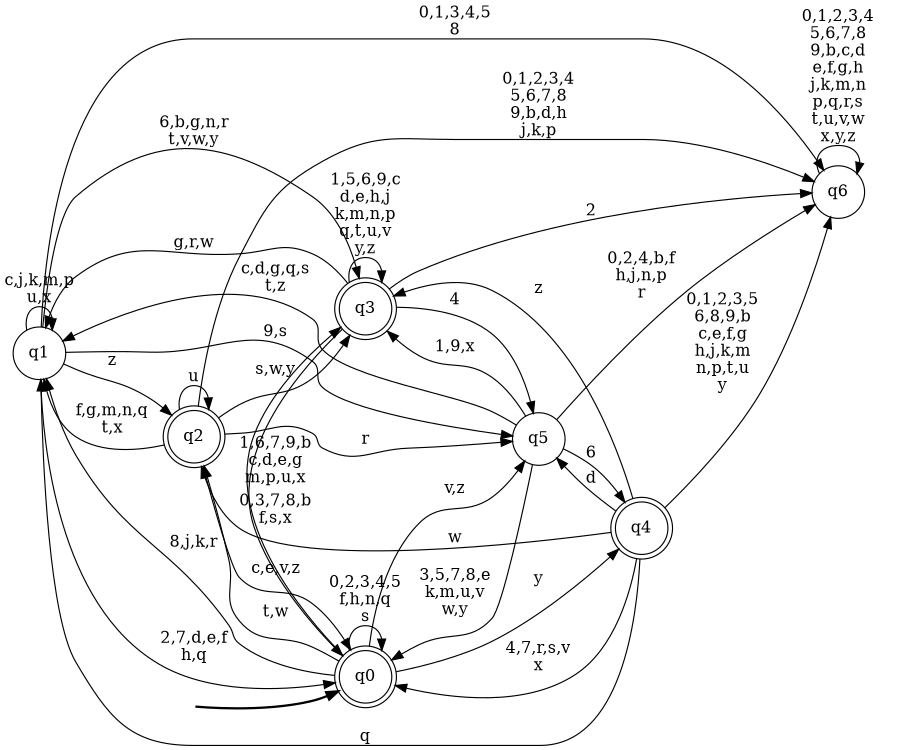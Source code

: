 digraph BlueStar {
__start0 [style = invis, shape = none, label = "", width = 0, height = 0];

rankdir=LR;
size="8,5";

s0 [style="rounded,filled", color="black", fillcolor="white" shape="doublecircle", label="q0"];
s1 [style="filled", color="black", fillcolor="white" shape="circle", label="q1"];
s2 [style="rounded,filled", color="black", fillcolor="white" shape="doublecircle", label="q2"];
s3 [style="rounded,filled", color="black", fillcolor="white" shape="doublecircle", label="q3"];
s4 [style="rounded,filled", color="black", fillcolor="white" shape="doublecircle", label="q4"];
s5 [style="filled", color="black", fillcolor="white" shape="circle", label="q5"];
s6 [style="filled", color="black", fillcolor="white" shape="circle", label="q6"];
subgraph cluster_main { 
	graph [pad=".75", ranksep="0.15", nodesep="0.15"];
	 style=invis; 
	__start0 -> s0 [penwidth=2];
}
s0 -> s0 [label="0,2,3,4,5\nf,h,n,q\ns"];
s0 -> s1 [label="8,j,k,r"];
s0 -> s2 [label="t,w"];
s0 -> s3 [label="1,6,7,9,b\nc,d,e,g\nm,p,u,x"];
s0 -> s4 [label="y"];
s0 -> s5 [label="v,z"];
s1 -> s0 [label="2,7,d,e,f\nh,q"];
s1 -> s1 [label="c,j,k,m,p\nu,x"];
s1 -> s2 [label="z"];
s1 -> s3 [label="6,b,g,n,r\nt,v,w,y"];
s1 -> s5 [label="9,s"];
s1 -> s6 [label="0,1,3,4,5\n8"];
s2 -> s0 [label="c,e,v,z"];
s2 -> s1 [label="f,g,m,n,q\nt,x"];
s2 -> s2 [label="u"];
s2 -> s3 [label="s,w,y"];
s2 -> s5 [label="r"];
s2 -> s6 [label="0,1,2,3,4\n5,6,7,8\n9,b,d,h\nj,k,p"];
s3 -> s0 [label="0,3,7,8,b\nf,s,x"];
s3 -> s1 [label="g,r,w"];
s3 -> s3 [label="1,5,6,9,c\nd,e,h,j\nk,m,n,p\nq,t,u,v\ny,z"];
s3 -> s5 [label="4"];
s3 -> s6 [label="2"];
s4 -> s0 [label="4,7,r,s,v\nx"];
s4 -> s1 [label="q"];
s4 -> s2 [label="w"];
s4 -> s3 [label="z"];
s4 -> s5 [label="d"];
s4 -> s6 [label="0,1,2,3,5\n6,8,9,b\nc,e,f,g\nh,j,k,m\nn,p,t,u\ny"];
s5 -> s0 [label="3,5,7,8,e\nk,m,u,v\nw,y"];
s5 -> s1 [label="c,d,g,q,s\nt,z"];
s5 -> s3 [label="1,9,x"];
s5 -> s4 [label="6"];
s5 -> s6 [label="0,2,4,b,f\nh,j,n,p\nr"];
s6 -> s6 [label="0,1,2,3,4\n5,6,7,8\n9,b,c,d\ne,f,g,h\nj,k,m,n\np,q,r,s\nt,u,v,w\nx,y,z"];

}